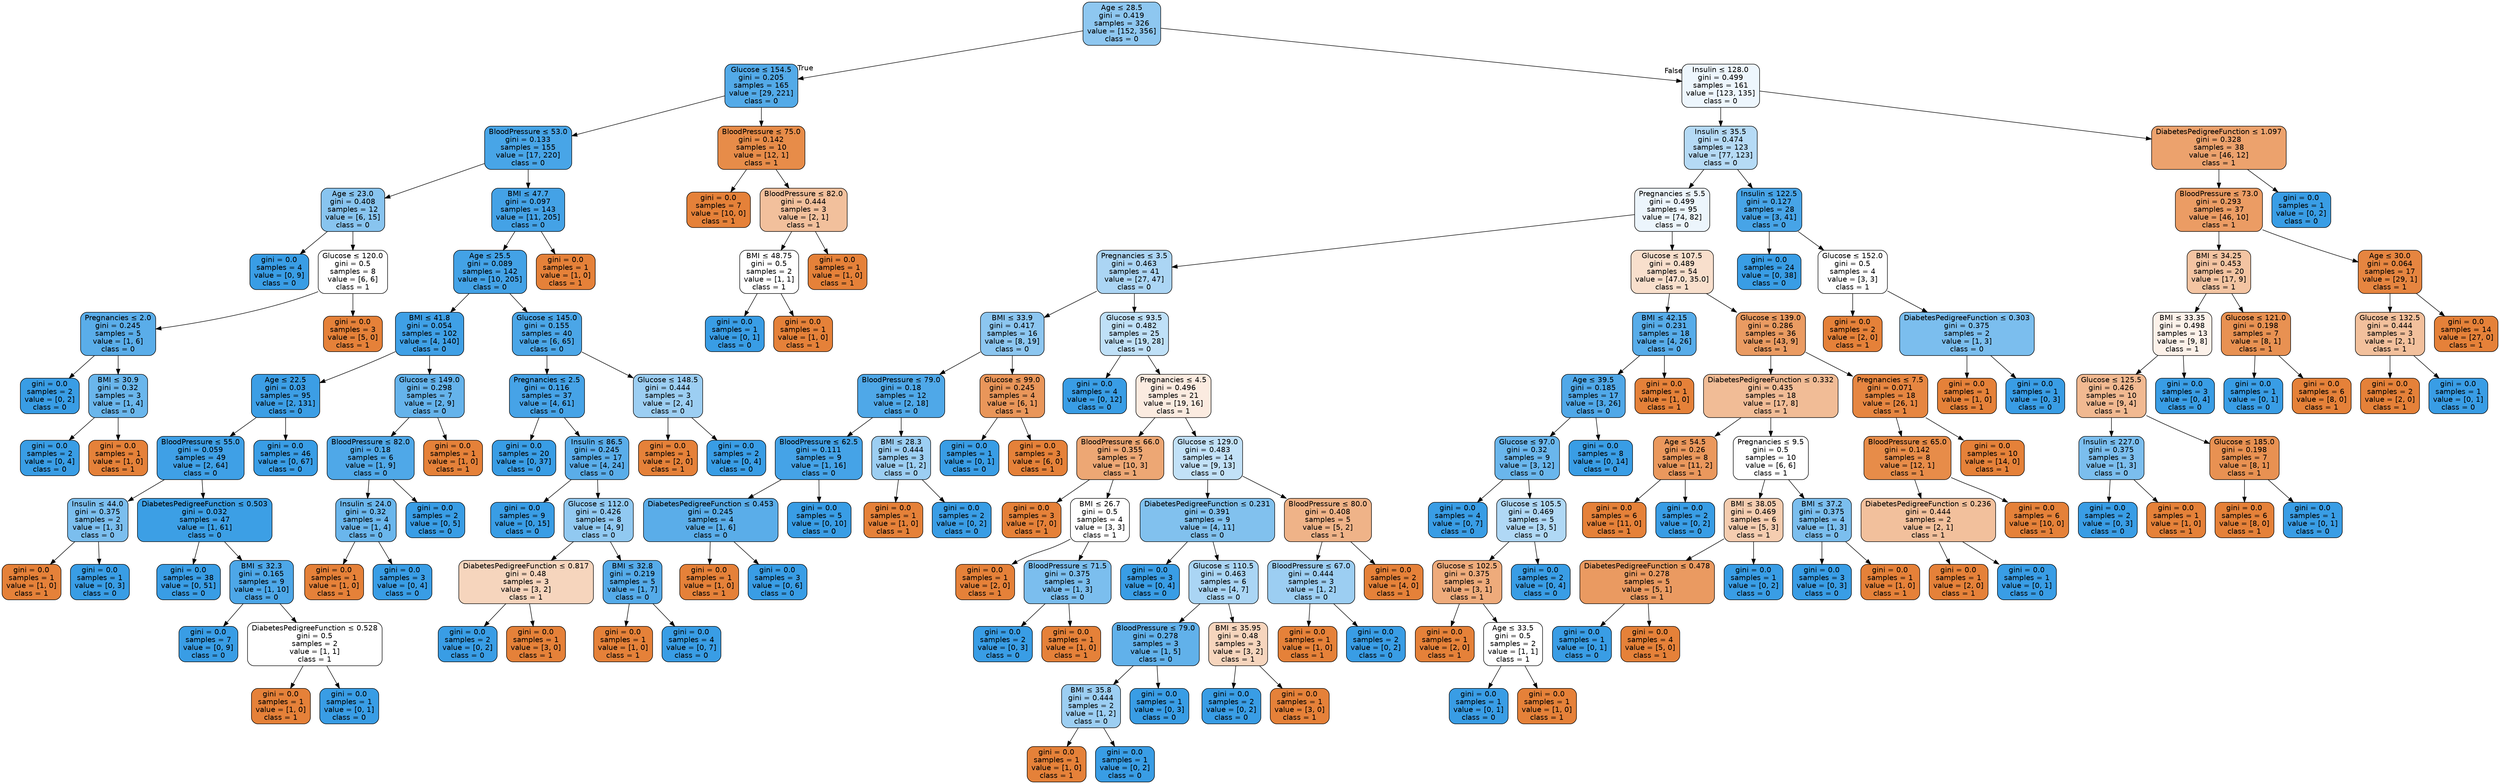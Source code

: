 digraph Tree {
node [shape=box, style="filled, rounded", color="black", fontname="helvetica"] ;
edge [fontname="helvetica"] ;
0 [label=<Age &le; 28.5<br/>gini = 0.419<br/>samples = 326<br/>value = [152, 356]<br/>class = 0>, fillcolor="#8ec7f0"] ;
1 [label=<Glucose &le; 154.5<br/>gini = 0.205<br/>samples = 165<br/>value = [29, 221]<br/>class = 0>, fillcolor="#53aae8"] ;
0 -> 1 [labeldistance=2.5, labelangle=45, headlabel="True"] ;
2 [label=<BloodPressure &le; 53.0<br/>gini = 0.133<br/>samples = 155<br/>value = [17, 220]<br/>class = 0>, fillcolor="#48a5e7"] ;
1 -> 2 ;
3 [label=<Age &le; 23.0<br/>gini = 0.408<br/>samples = 12<br/>value = [6, 15]<br/>class = 0>, fillcolor="#88c4ef"] ;
2 -> 3 ;
4 [label=<gini = 0.0<br/>samples = 4<br/>value = [0, 9]<br/>class = 0>, fillcolor="#399de5"] ;
3 -> 4 ;
5 [label=<Glucose &le; 120.0<br/>gini = 0.5<br/>samples = 8<br/>value = [6, 6]<br/>class = 1>, fillcolor="#ffffff"] ;
3 -> 5 ;
6 [label=<Pregnancies &le; 2.0<br/>gini = 0.245<br/>samples = 5<br/>value = [1, 6]<br/>class = 0>, fillcolor="#5aade9"] ;
5 -> 6 ;
7 [label=<gini = 0.0<br/>samples = 2<br/>value = [0, 2]<br/>class = 0>, fillcolor="#399de5"] ;
6 -> 7 ;
8 [label=<BMI &le; 30.9<br/>gini = 0.32<br/>samples = 3<br/>value = [1, 4]<br/>class = 0>, fillcolor="#6ab6ec"] ;
6 -> 8 ;
9 [label=<gini = 0.0<br/>samples = 2<br/>value = [0, 4]<br/>class = 0>, fillcolor="#399de5"] ;
8 -> 9 ;
10 [label=<gini = 0.0<br/>samples = 1<br/>value = [1, 0]<br/>class = 1>, fillcolor="#e58139"] ;
8 -> 10 ;
11 [label=<gini = 0.0<br/>samples = 3<br/>value = [5, 0]<br/>class = 1>, fillcolor="#e58139"] ;
5 -> 11 ;
12 [label=<BMI &le; 47.7<br/>gini = 0.097<br/>samples = 143<br/>value = [11, 205]<br/>class = 0>, fillcolor="#44a2e6"] ;
2 -> 12 ;
13 [label=<Age &le; 25.5<br/>gini = 0.089<br/>samples = 142<br/>value = [10, 205]<br/>class = 0>, fillcolor="#43a2e6"] ;
12 -> 13 ;
14 [label=<BMI &le; 41.8<br/>gini = 0.054<br/>samples = 102<br/>value = [4, 140]<br/>class = 0>, fillcolor="#3fa0e6"] ;
13 -> 14 ;
15 [label=<Age &le; 22.5<br/>gini = 0.03<br/>samples = 95<br/>value = [2, 131]<br/>class = 0>, fillcolor="#3c9ee5"] ;
14 -> 15 ;
16 [label=<BloodPressure &le; 55.0<br/>gini = 0.059<br/>samples = 49<br/>value = [2, 64]<br/>class = 0>, fillcolor="#3fa0e6"] ;
15 -> 16 ;
17 [label=<Insulin &le; 44.0<br/>gini = 0.375<br/>samples = 2<br/>value = [1, 3]<br/>class = 0>, fillcolor="#7bbeee"] ;
16 -> 17 ;
18 [label=<gini = 0.0<br/>samples = 1<br/>value = [1, 0]<br/>class = 1>, fillcolor="#e58139"] ;
17 -> 18 ;
19 [label=<gini = 0.0<br/>samples = 1<br/>value = [0, 3]<br/>class = 0>, fillcolor="#399de5"] ;
17 -> 19 ;
20 [label=<DiabetesPedigreeFunction &le; 0.503<br/>gini = 0.032<br/>samples = 47<br/>value = [1, 61]<br/>class = 0>, fillcolor="#3c9fe5"] ;
16 -> 20 ;
21 [label=<gini = 0.0<br/>samples = 38<br/>value = [0, 51]<br/>class = 0>, fillcolor="#399de5"] ;
20 -> 21 ;
22 [label=<BMI &le; 32.3<br/>gini = 0.165<br/>samples = 9<br/>value = [1, 10]<br/>class = 0>, fillcolor="#4da7e8"] ;
20 -> 22 ;
23 [label=<gini = 0.0<br/>samples = 7<br/>value = [0, 9]<br/>class = 0>, fillcolor="#399de5"] ;
22 -> 23 ;
24 [label=<DiabetesPedigreeFunction &le; 0.528<br/>gini = 0.5<br/>samples = 2<br/>value = [1, 1]<br/>class = 1>, fillcolor="#ffffff"] ;
22 -> 24 ;
25 [label=<gini = 0.0<br/>samples = 1<br/>value = [1, 0]<br/>class = 1>, fillcolor="#e58139"] ;
24 -> 25 ;
26 [label=<gini = 0.0<br/>samples = 1<br/>value = [0, 1]<br/>class = 0>, fillcolor="#399de5"] ;
24 -> 26 ;
27 [label=<gini = 0.0<br/>samples = 46<br/>value = [0, 67]<br/>class = 0>, fillcolor="#399de5"] ;
15 -> 27 ;
28 [label=<Glucose &le; 149.0<br/>gini = 0.298<br/>samples = 7<br/>value = [2, 9]<br/>class = 0>, fillcolor="#65b3eb"] ;
14 -> 28 ;
29 [label=<BloodPressure &le; 82.0<br/>gini = 0.18<br/>samples = 6<br/>value = [1, 9]<br/>class = 0>, fillcolor="#4fa8e8"] ;
28 -> 29 ;
30 [label=<Insulin &le; 24.0<br/>gini = 0.32<br/>samples = 4<br/>value = [1, 4]<br/>class = 0>, fillcolor="#6ab6ec"] ;
29 -> 30 ;
31 [label=<gini = 0.0<br/>samples = 1<br/>value = [1, 0]<br/>class = 1>, fillcolor="#e58139"] ;
30 -> 31 ;
32 [label=<gini = 0.0<br/>samples = 3<br/>value = [0, 4]<br/>class = 0>, fillcolor="#399de5"] ;
30 -> 32 ;
33 [label=<gini = 0.0<br/>samples = 2<br/>value = [0, 5]<br/>class = 0>, fillcolor="#399de5"] ;
29 -> 33 ;
34 [label=<gini = 0.0<br/>samples = 1<br/>value = [1, 0]<br/>class = 1>, fillcolor="#e58139"] ;
28 -> 34 ;
35 [label=<Glucose &le; 145.0<br/>gini = 0.155<br/>samples = 40<br/>value = [6, 65]<br/>class = 0>, fillcolor="#4ba6e7"] ;
13 -> 35 ;
36 [label=<Pregnancies &le; 2.5<br/>gini = 0.116<br/>samples = 37<br/>value = [4, 61]<br/>class = 0>, fillcolor="#46a3e7"] ;
35 -> 36 ;
37 [label=<gini = 0.0<br/>samples = 20<br/>value = [0, 37]<br/>class = 0>, fillcolor="#399de5"] ;
36 -> 37 ;
38 [label=<Insulin &le; 86.5<br/>gini = 0.245<br/>samples = 17<br/>value = [4, 24]<br/>class = 0>, fillcolor="#5aade9"] ;
36 -> 38 ;
39 [label=<gini = 0.0<br/>samples = 9<br/>value = [0, 15]<br/>class = 0>, fillcolor="#399de5"] ;
38 -> 39 ;
40 [label=<Glucose &le; 112.0<br/>gini = 0.426<br/>samples = 8<br/>value = [4, 9]<br/>class = 0>, fillcolor="#91c9f1"] ;
38 -> 40 ;
41 [label=<DiabetesPedigreeFunction &le; 0.817<br/>gini = 0.48<br/>samples = 3<br/>value = [3, 2]<br/>class = 1>, fillcolor="#f6d5bd"] ;
40 -> 41 ;
42 [label=<gini = 0.0<br/>samples = 2<br/>value = [0, 2]<br/>class = 0>, fillcolor="#399de5"] ;
41 -> 42 ;
43 [label=<gini = 0.0<br/>samples = 1<br/>value = [3, 0]<br/>class = 1>, fillcolor="#e58139"] ;
41 -> 43 ;
44 [label=<BMI &le; 32.8<br/>gini = 0.219<br/>samples = 5<br/>value = [1, 7]<br/>class = 0>, fillcolor="#55abe9"] ;
40 -> 44 ;
45 [label=<gini = 0.0<br/>samples = 1<br/>value = [1, 0]<br/>class = 1>, fillcolor="#e58139"] ;
44 -> 45 ;
46 [label=<gini = 0.0<br/>samples = 4<br/>value = [0, 7]<br/>class = 0>, fillcolor="#399de5"] ;
44 -> 46 ;
47 [label=<Glucose &le; 148.5<br/>gini = 0.444<br/>samples = 3<br/>value = [2, 4]<br/>class = 0>, fillcolor="#9ccef2"] ;
35 -> 47 ;
48 [label=<gini = 0.0<br/>samples = 1<br/>value = [2, 0]<br/>class = 1>, fillcolor="#e58139"] ;
47 -> 48 ;
49 [label=<gini = 0.0<br/>samples = 2<br/>value = [0, 4]<br/>class = 0>, fillcolor="#399de5"] ;
47 -> 49 ;
50 [label=<gini = 0.0<br/>samples = 1<br/>value = [1, 0]<br/>class = 1>, fillcolor="#e58139"] ;
12 -> 50 ;
51 [label=<BloodPressure &le; 75.0<br/>gini = 0.142<br/>samples = 10<br/>value = [12, 1]<br/>class = 1>, fillcolor="#e78c49"] ;
1 -> 51 ;
52 [label=<gini = 0.0<br/>samples = 7<br/>value = [10, 0]<br/>class = 1>, fillcolor="#e58139"] ;
51 -> 52 ;
53 [label=<BloodPressure &le; 82.0<br/>gini = 0.444<br/>samples = 3<br/>value = [2, 1]<br/>class = 1>, fillcolor="#f2c09c"] ;
51 -> 53 ;
54 [label=<BMI &le; 48.75<br/>gini = 0.5<br/>samples = 2<br/>value = [1, 1]<br/>class = 1>, fillcolor="#ffffff"] ;
53 -> 54 ;
55 [label=<gini = 0.0<br/>samples = 1<br/>value = [0, 1]<br/>class = 0>, fillcolor="#399de5"] ;
54 -> 55 ;
56 [label=<gini = 0.0<br/>samples = 1<br/>value = [1, 0]<br/>class = 1>, fillcolor="#e58139"] ;
54 -> 56 ;
57 [label=<gini = 0.0<br/>samples = 1<br/>value = [1, 0]<br/>class = 1>, fillcolor="#e58139"] ;
53 -> 57 ;
58 [label=<Insulin &le; 128.0<br/>gini = 0.499<br/>samples = 161<br/>value = [123, 135]<br/>class = 0>, fillcolor="#edf6fd"] ;
0 -> 58 [labeldistance=2.5, labelangle=-45, headlabel="False"] ;
59 [label=<Insulin &le; 35.5<br/>gini = 0.474<br/>samples = 123<br/>value = [77, 123]<br/>class = 0>, fillcolor="#b5daf5"] ;
58 -> 59 ;
60 [label=<Pregnancies &le; 5.5<br/>gini = 0.499<br/>samples = 95<br/>value = [74, 82]<br/>class = 0>, fillcolor="#ecf5fc"] ;
59 -> 60 ;
61 [label=<Pregnancies &le; 3.5<br/>gini = 0.463<br/>samples = 41<br/>value = [27, 47]<br/>class = 0>, fillcolor="#abd5f4"] ;
60 -> 61 ;
62 [label=<BMI &le; 33.9<br/>gini = 0.417<br/>samples = 16<br/>value = [8, 19]<br/>class = 0>, fillcolor="#8cc6f0"] ;
61 -> 62 ;
63 [label=<BloodPressure &le; 79.0<br/>gini = 0.18<br/>samples = 12<br/>value = [2, 18]<br/>class = 0>, fillcolor="#4fa8e8"] ;
62 -> 63 ;
64 [label=<BloodPressure &le; 62.5<br/>gini = 0.111<br/>samples = 9<br/>value = [1, 16]<br/>class = 0>, fillcolor="#45a3e7"] ;
63 -> 64 ;
65 [label=<DiabetesPedigreeFunction &le; 0.453<br/>gini = 0.245<br/>samples = 4<br/>value = [1, 6]<br/>class = 0>, fillcolor="#5aade9"] ;
64 -> 65 ;
66 [label=<gini = 0.0<br/>samples = 1<br/>value = [1, 0]<br/>class = 1>, fillcolor="#e58139"] ;
65 -> 66 ;
67 [label=<gini = 0.0<br/>samples = 3<br/>value = [0, 6]<br/>class = 0>, fillcolor="#399de5"] ;
65 -> 67 ;
68 [label=<gini = 0.0<br/>samples = 5<br/>value = [0, 10]<br/>class = 0>, fillcolor="#399de5"] ;
64 -> 68 ;
69 [label=<BMI &le; 28.3<br/>gini = 0.444<br/>samples = 3<br/>value = [1, 2]<br/>class = 0>, fillcolor="#9ccef2"] ;
63 -> 69 ;
70 [label=<gini = 0.0<br/>samples = 1<br/>value = [1, 0]<br/>class = 1>, fillcolor="#e58139"] ;
69 -> 70 ;
71 [label=<gini = 0.0<br/>samples = 2<br/>value = [0, 2]<br/>class = 0>, fillcolor="#399de5"] ;
69 -> 71 ;
72 [label=<Glucose &le; 99.0<br/>gini = 0.245<br/>samples = 4<br/>value = [6, 1]<br/>class = 1>, fillcolor="#e9965a"] ;
62 -> 72 ;
73 [label=<gini = 0.0<br/>samples = 1<br/>value = [0, 1]<br/>class = 0>, fillcolor="#399de5"] ;
72 -> 73 ;
74 [label=<gini = 0.0<br/>samples = 3<br/>value = [6, 0]<br/>class = 1>, fillcolor="#e58139"] ;
72 -> 74 ;
75 [label=<Glucose &le; 93.5<br/>gini = 0.482<br/>samples = 25<br/>value = [19, 28]<br/>class = 0>, fillcolor="#bfe0f7"] ;
61 -> 75 ;
76 [label=<gini = 0.0<br/>samples = 4<br/>value = [0, 12]<br/>class = 0>, fillcolor="#399de5"] ;
75 -> 76 ;
77 [label=<Pregnancies &le; 4.5<br/>gini = 0.496<br/>samples = 21<br/>value = [19, 16]<br/>class = 1>, fillcolor="#fbebe0"] ;
75 -> 77 ;
78 [label=<BloodPressure &le; 66.0<br/>gini = 0.355<br/>samples = 7<br/>value = [10, 3]<br/>class = 1>, fillcolor="#eda774"] ;
77 -> 78 ;
79 [label=<gini = 0.0<br/>samples = 3<br/>value = [7, 0]<br/>class = 1>, fillcolor="#e58139"] ;
78 -> 79 ;
80 [label=<BMI &le; 26.7<br/>gini = 0.5<br/>samples = 4<br/>value = [3, 3]<br/>class = 1>, fillcolor="#ffffff"] ;
78 -> 80 ;
81 [label=<gini = 0.0<br/>samples = 1<br/>value = [2, 0]<br/>class = 1>, fillcolor="#e58139"] ;
80 -> 81 ;
82 [label=<BloodPressure &le; 71.5<br/>gini = 0.375<br/>samples = 3<br/>value = [1, 3]<br/>class = 0>, fillcolor="#7bbeee"] ;
80 -> 82 ;
83 [label=<gini = 0.0<br/>samples = 2<br/>value = [0, 3]<br/>class = 0>, fillcolor="#399de5"] ;
82 -> 83 ;
84 [label=<gini = 0.0<br/>samples = 1<br/>value = [1, 0]<br/>class = 1>, fillcolor="#e58139"] ;
82 -> 84 ;
85 [label=<Glucose &le; 129.0<br/>gini = 0.483<br/>samples = 14<br/>value = [9, 13]<br/>class = 0>, fillcolor="#c2e1f7"] ;
77 -> 85 ;
86 [label=<DiabetesPedigreeFunction &le; 0.231<br/>gini = 0.391<br/>samples = 9<br/>value = [4, 11]<br/>class = 0>, fillcolor="#81c1ee"] ;
85 -> 86 ;
87 [label=<gini = 0.0<br/>samples = 3<br/>value = [0, 4]<br/>class = 0>, fillcolor="#399de5"] ;
86 -> 87 ;
88 [label=<Glucose &le; 110.5<br/>gini = 0.463<br/>samples = 6<br/>value = [4, 7]<br/>class = 0>, fillcolor="#aad5f4"] ;
86 -> 88 ;
89 [label=<BloodPressure &le; 79.0<br/>gini = 0.278<br/>samples = 3<br/>value = [1, 5]<br/>class = 0>, fillcolor="#61b1ea"] ;
88 -> 89 ;
90 [label=<BMI &le; 35.8<br/>gini = 0.444<br/>samples = 2<br/>value = [1, 2]<br/>class = 0>, fillcolor="#9ccef2"] ;
89 -> 90 ;
91 [label=<gini = 0.0<br/>samples = 1<br/>value = [1, 0]<br/>class = 1>, fillcolor="#e58139"] ;
90 -> 91 ;
92 [label=<gini = 0.0<br/>samples = 1<br/>value = [0, 2]<br/>class = 0>, fillcolor="#399de5"] ;
90 -> 92 ;
93 [label=<gini = 0.0<br/>samples = 1<br/>value = [0, 3]<br/>class = 0>, fillcolor="#399de5"] ;
89 -> 93 ;
94 [label=<BMI &le; 35.95<br/>gini = 0.48<br/>samples = 3<br/>value = [3, 2]<br/>class = 1>, fillcolor="#f6d5bd"] ;
88 -> 94 ;
95 [label=<gini = 0.0<br/>samples = 2<br/>value = [0, 2]<br/>class = 0>, fillcolor="#399de5"] ;
94 -> 95 ;
96 [label=<gini = 0.0<br/>samples = 1<br/>value = [3, 0]<br/>class = 1>, fillcolor="#e58139"] ;
94 -> 96 ;
97 [label=<BloodPressure &le; 80.0<br/>gini = 0.408<br/>samples = 5<br/>value = [5, 2]<br/>class = 1>, fillcolor="#efb388"] ;
85 -> 97 ;
98 [label=<BloodPressure &le; 67.0<br/>gini = 0.444<br/>samples = 3<br/>value = [1, 2]<br/>class = 0>, fillcolor="#9ccef2"] ;
97 -> 98 ;
99 [label=<gini = 0.0<br/>samples = 1<br/>value = [1, 0]<br/>class = 1>, fillcolor="#e58139"] ;
98 -> 99 ;
100 [label=<gini = 0.0<br/>samples = 2<br/>value = [0, 2]<br/>class = 0>, fillcolor="#399de5"] ;
98 -> 100 ;
101 [label=<gini = 0.0<br/>samples = 2<br/>value = [4, 0]<br/>class = 1>, fillcolor="#e58139"] ;
97 -> 101 ;
102 [label=<Glucose &le; 107.5<br/>gini = 0.489<br/>samples = 54<br/>value = [47.0, 35.0]<br/>class = 1>, fillcolor="#f8dfcc"] ;
60 -> 102 ;
103 [label=<BMI &le; 42.15<br/>gini = 0.231<br/>samples = 18<br/>value = [4, 26]<br/>class = 0>, fillcolor="#57ace9"] ;
102 -> 103 ;
104 [label=<Age &le; 39.5<br/>gini = 0.185<br/>samples = 17<br/>value = [3, 26]<br/>class = 0>, fillcolor="#50a8e8"] ;
103 -> 104 ;
105 [label=<Glucose &le; 97.0<br/>gini = 0.32<br/>samples = 9<br/>value = [3, 12]<br/>class = 0>, fillcolor="#6ab6ec"] ;
104 -> 105 ;
106 [label=<gini = 0.0<br/>samples = 4<br/>value = [0, 7]<br/>class = 0>, fillcolor="#399de5"] ;
105 -> 106 ;
107 [label=<Glucose &le; 105.5<br/>gini = 0.469<br/>samples = 5<br/>value = [3, 5]<br/>class = 0>, fillcolor="#b0d8f5"] ;
105 -> 107 ;
108 [label=<Glucose &le; 102.5<br/>gini = 0.375<br/>samples = 3<br/>value = [3, 1]<br/>class = 1>, fillcolor="#eeab7b"] ;
107 -> 108 ;
109 [label=<gini = 0.0<br/>samples = 1<br/>value = [2, 0]<br/>class = 1>, fillcolor="#e58139"] ;
108 -> 109 ;
110 [label=<Age &le; 33.5<br/>gini = 0.5<br/>samples = 2<br/>value = [1, 1]<br/>class = 1>, fillcolor="#ffffff"] ;
108 -> 110 ;
111 [label=<gini = 0.0<br/>samples = 1<br/>value = [0, 1]<br/>class = 0>, fillcolor="#399de5"] ;
110 -> 111 ;
112 [label=<gini = 0.0<br/>samples = 1<br/>value = [1, 0]<br/>class = 1>, fillcolor="#e58139"] ;
110 -> 112 ;
113 [label=<gini = 0.0<br/>samples = 2<br/>value = [0, 4]<br/>class = 0>, fillcolor="#399de5"] ;
107 -> 113 ;
114 [label=<gini = 0.0<br/>samples = 8<br/>value = [0, 14]<br/>class = 0>, fillcolor="#399de5"] ;
104 -> 114 ;
115 [label=<gini = 0.0<br/>samples = 1<br/>value = [1, 0]<br/>class = 1>, fillcolor="#e58139"] ;
103 -> 115 ;
116 [label=<Glucose &le; 139.0<br/>gini = 0.286<br/>samples = 36<br/>value = [43, 9]<br/>class = 1>, fillcolor="#ea9b62"] ;
102 -> 116 ;
117 [label=<DiabetesPedigreeFunction &le; 0.332<br/>gini = 0.435<br/>samples = 18<br/>value = [17, 8]<br/>class = 1>, fillcolor="#f1bc96"] ;
116 -> 117 ;
118 [label=<Age &le; 54.5<br/>gini = 0.26<br/>samples = 8<br/>value = [11, 2]<br/>class = 1>, fillcolor="#ea985d"] ;
117 -> 118 ;
119 [label=<gini = 0.0<br/>samples = 6<br/>value = [11, 0]<br/>class = 1>, fillcolor="#e58139"] ;
118 -> 119 ;
120 [label=<gini = 0.0<br/>samples = 2<br/>value = [0, 2]<br/>class = 0>, fillcolor="#399de5"] ;
118 -> 120 ;
121 [label=<Pregnancies &le; 9.5<br/>gini = 0.5<br/>samples = 10<br/>value = [6, 6]<br/>class = 1>, fillcolor="#ffffff"] ;
117 -> 121 ;
122 [label=<BMI &le; 38.05<br/>gini = 0.469<br/>samples = 6<br/>value = [5, 3]<br/>class = 1>, fillcolor="#f5cdb0"] ;
121 -> 122 ;
123 [label=<DiabetesPedigreeFunction &le; 0.478<br/>gini = 0.278<br/>samples = 5<br/>value = [5, 1]<br/>class = 1>, fillcolor="#ea9a61"] ;
122 -> 123 ;
124 [label=<gini = 0.0<br/>samples = 1<br/>value = [0, 1]<br/>class = 0>, fillcolor="#399de5"] ;
123 -> 124 ;
125 [label=<gini = 0.0<br/>samples = 4<br/>value = [5, 0]<br/>class = 1>, fillcolor="#e58139"] ;
123 -> 125 ;
126 [label=<gini = 0.0<br/>samples = 1<br/>value = [0, 2]<br/>class = 0>, fillcolor="#399de5"] ;
122 -> 126 ;
127 [label=<BMI &le; 37.2<br/>gini = 0.375<br/>samples = 4<br/>value = [1, 3]<br/>class = 0>, fillcolor="#7bbeee"] ;
121 -> 127 ;
128 [label=<gini = 0.0<br/>samples = 3<br/>value = [0, 3]<br/>class = 0>, fillcolor="#399de5"] ;
127 -> 128 ;
129 [label=<gini = 0.0<br/>samples = 1<br/>value = [1, 0]<br/>class = 1>, fillcolor="#e58139"] ;
127 -> 129 ;
130 [label=<Pregnancies &le; 7.5<br/>gini = 0.071<br/>samples = 18<br/>value = [26, 1]<br/>class = 1>, fillcolor="#e68641"] ;
116 -> 130 ;
131 [label=<BloodPressure &le; 65.0<br/>gini = 0.142<br/>samples = 8<br/>value = [12, 1]<br/>class = 1>, fillcolor="#e78c49"] ;
130 -> 131 ;
132 [label=<DiabetesPedigreeFunction &le; 0.236<br/>gini = 0.444<br/>samples = 2<br/>value = [2, 1]<br/>class = 1>, fillcolor="#f2c09c"] ;
131 -> 132 ;
133 [label=<gini = 0.0<br/>samples = 1<br/>value = [2, 0]<br/>class = 1>, fillcolor="#e58139"] ;
132 -> 133 ;
134 [label=<gini = 0.0<br/>samples = 1<br/>value = [0, 1]<br/>class = 0>, fillcolor="#399de5"] ;
132 -> 134 ;
135 [label=<gini = 0.0<br/>samples = 6<br/>value = [10, 0]<br/>class = 1>, fillcolor="#e58139"] ;
131 -> 135 ;
136 [label=<gini = 0.0<br/>samples = 10<br/>value = [14, 0]<br/>class = 1>, fillcolor="#e58139"] ;
130 -> 136 ;
137 [label=<Insulin &le; 122.5<br/>gini = 0.127<br/>samples = 28<br/>value = [3, 41]<br/>class = 0>, fillcolor="#47a4e7"] ;
59 -> 137 ;
138 [label=<gini = 0.0<br/>samples = 24<br/>value = [0, 38]<br/>class = 0>, fillcolor="#399de5"] ;
137 -> 138 ;
139 [label=<Glucose &le; 152.0<br/>gini = 0.5<br/>samples = 4<br/>value = [3, 3]<br/>class = 1>, fillcolor="#ffffff"] ;
137 -> 139 ;
140 [label=<gini = 0.0<br/>samples = 2<br/>value = [2, 0]<br/>class = 1>, fillcolor="#e58139"] ;
139 -> 140 ;
141 [label=<DiabetesPedigreeFunction &le; 0.303<br/>gini = 0.375<br/>samples = 2<br/>value = [1, 3]<br/>class = 0>, fillcolor="#7bbeee"] ;
139 -> 141 ;
142 [label=<gini = 0.0<br/>samples = 1<br/>value = [1, 0]<br/>class = 1>, fillcolor="#e58139"] ;
141 -> 142 ;
143 [label=<gini = 0.0<br/>samples = 1<br/>value = [0, 3]<br/>class = 0>, fillcolor="#399de5"] ;
141 -> 143 ;
144 [label=<DiabetesPedigreeFunction &le; 1.097<br/>gini = 0.328<br/>samples = 38<br/>value = [46, 12]<br/>class = 1>, fillcolor="#eca26d"] ;
58 -> 144 ;
145 [label=<BloodPressure &le; 73.0<br/>gini = 0.293<br/>samples = 37<br/>value = [46, 10]<br/>class = 1>, fillcolor="#eb9c64"] ;
144 -> 145 ;
146 [label=<BMI &le; 34.25<br/>gini = 0.453<br/>samples = 20<br/>value = [17, 9]<br/>class = 1>, fillcolor="#f3c4a2"] ;
145 -> 146 ;
147 [label=<BMI &le; 33.35<br/>gini = 0.498<br/>samples = 13<br/>value = [9, 8]<br/>class = 1>, fillcolor="#fcf1e9"] ;
146 -> 147 ;
148 [label=<Glucose &le; 125.5<br/>gini = 0.426<br/>samples = 10<br/>value = [9, 4]<br/>class = 1>, fillcolor="#f1b991"] ;
147 -> 148 ;
149 [label=<Insulin &le; 227.0<br/>gini = 0.375<br/>samples = 3<br/>value = [1, 3]<br/>class = 0>, fillcolor="#7bbeee"] ;
148 -> 149 ;
150 [label=<gini = 0.0<br/>samples = 2<br/>value = [0, 3]<br/>class = 0>, fillcolor="#399de5"] ;
149 -> 150 ;
151 [label=<gini = 0.0<br/>samples = 1<br/>value = [1, 0]<br/>class = 1>, fillcolor="#e58139"] ;
149 -> 151 ;
152 [label=<Glucose &le; 185.0<br/>gini = 0.198<br/>samples = 7<br/>value = [8, 1]<br/>class = 1>, fillcolor="#e89152"] ;
148 -> 152 ;
153 [label=<gini = 0.0<br/>samples = 6<br/>value = [8, 0]<br/>class = 1>, fillcolor="#e58139"] ;
152 -> 153 ;
154 [label=<gini = 0.0<br/>samples = 1<br/>value = [0, 1]<br/>class = 0>, fillcolor="#399de5"] ;
152 -> 154 ;
155 [label=<gini = 0.0<br/>samples = 3<br/>value = [0, 4]<br/>class = 0>, fillcolor="#399de5"] ;
147 -> 155 ;
156 [label=<Glucose &le; 121.0<br/>gini = 0.198<br/>samples = 7<br/>value = [8, 1]<br/>class = 1>, fillcolor="#e89152"] ;
146 -> 156 ;
157 [label=<gini = 0.0<br/>samples = 1<br/>value = [0, 1]<br/>class = 0>, fillcolor="#399de5"] ;
156 -> 157 ;
158 [label=<gini = 0.0<br/>samples = 6<br/>value = [8, 0]<br/>class = 1>, fillcolor="#e58139"] ;
156 -> 158 ;
159 [label=<Age &le; 30.0<br/>gini = 0.064<br/>samples = 17<br/>value = [29, 1]<br/>class = 1>, fillcolor="#e68540"] ;
145 -> 159 ;
160 [label=<Glucose &le; 132.5<br/>gini = 0.444<br/>samples = 3<br/>value = [2, 1]<br/>class = 1>, fillcolor="#f2c09c"] ;
159 -> 160 ;
161 [label=<gini = 0.0<br/>samples = 2<br/>value = [2, 0]<br/>class = 1>, fillcolor="#e58139"] ;
160 -> 161 ;
162 [label=<gini = 0.0<br/>samples = 1<br/>value = [0, 1]<br/>class = 0>, fillcolor="#399de5"] ;
160 -> 162 ;
163 [label=<gini = 0.0<br/>samples = 14<br/>value = [27, 0]<br/>class = 1>, fillcolor="#e58139"] ;
159 -> 163 ;
164 [label=<gini = 0.0<br/>samples = 1<br/>value = [0, 2]<br/>class = 0>, fillcolor="#399de5"] ;
144 -> 164 ;
}